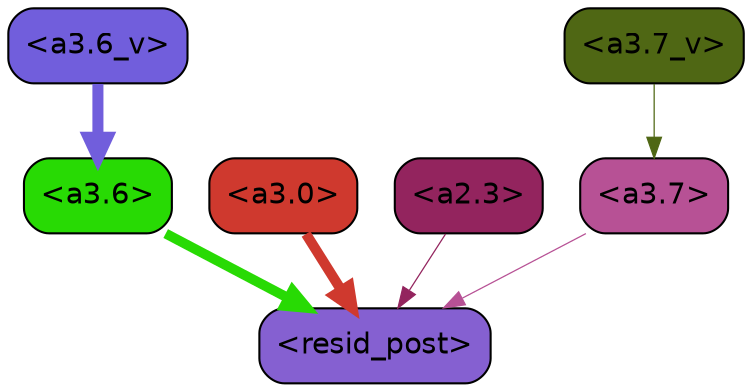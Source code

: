 strict digraph "" {
	graph [bgcolor=transparent,
		layout=dot,
		overlap=false,
		splines=true
	];
	"<a3.7>"	[color=black,
		fillcolor="#b75195",
		fontname=Helvetica,
		shape=box,
		style="filled, rounded"];
	"<resid_post>"	[color=black,
		fillcolor="#8560d1",
		fontname=Helvetica,
		shape=box,
		style="filled, rounded"];
	"<a3.7>" -> "<resid_post>"	[color="#b75195",
		penwidth=0.6];
	"<a3.6>"	[color=black,
		fillcolor="#28da04",
		fontname=Helvetica,
		shape=box,
		style="filled, rounded"];
	"<a3.6>" -> "<resid_post>"	[color="#28da04",
		penwidth=4.751592040061951];
	"<a3.0>"	[color=black,
		fillcolor="#cf392e",
		fontname=Helvetica,
		shape=box,
		style="filled, rounded"];
	"<a3.0>" -> "<resid_post>"	[color="#cf392e",
		penwidth=4.904066681861877];
	"<a2.3>"	[color=black,
		fillcolor="#93245e",
		fontname=Helvetica,
		shape=box,
		style="filled, rounded"];
	"<a2.3>" -> "<resid_post>"	[color="#93245e",
		penwidth=0.6];
	"<a3.7_v>"	[color=black,
		fillcolor="#4f6714",
		fontname=Helvetica,
		shape=box,
		style="filled, rounded"];
	"<a3.7_v>" -> "<a3.7>"	[color="#4f6714",
		penwidth=0.6];
	"<a3.6_v>"	[color=black,
		fillcolor="#715edc",
		fontname=Helvetica,
		shape=box,
		style="filled, rounded"];
	"<a3.6_v>" -> "<a3.6>"	[color="#715edc",
		penwidth=5.297133803367615];
}
